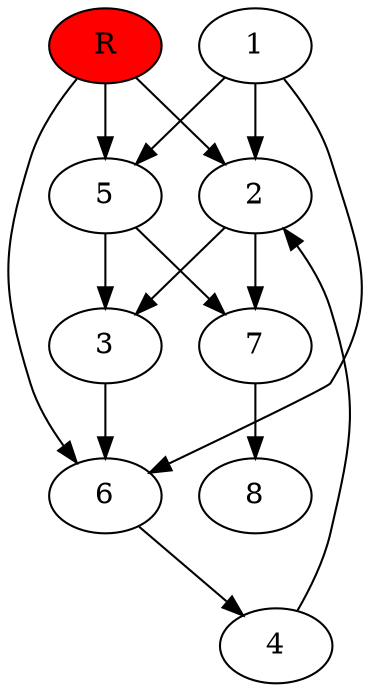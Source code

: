 digraph prb2406 {
	1
	2
	3
	4
	5
	6
	7
	8
	R [fillcolor="#ff0000" style=filled]
	1 -> 2
	1 -> 5
	1 -> 6
	2 -> 3
	2 -> 7
	3 -> 6
	4 -> 2
	5 -> 3
	5 -> 7
	6 -> 4
	7 -> 8
	R -> 2
	R -> 5
	R -> 6
}
